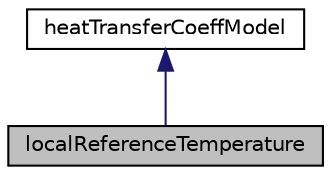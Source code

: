 digraph "localReferenceTemperature"
{
  bgcolor="transparent";
  edge [fontname="Helvetica",fontsize="10",labelfontname="Helvetica",labelfontsize="10"];
  node [fontname="Helvetica",fontsize="10",shape=record];
  Node1 [label="localReferenceTemperature",height=0.2,width=0.4,color="black", fillcolor="grey75", style="filled" fontcolor="black"];
  Node2 -> Node1 [dir="back",color="midnightblue",fontsize="10",style="solid",fontname="Helvetica"];
  Node2 [label="heatTransferCoeffModel",height=0.2,width=0.4,color="black",URL="$classFoam_1_1heatTransferCoeffModel.html",tooltip="An abstract base class for heat transfer coeffcient models. "];
}
